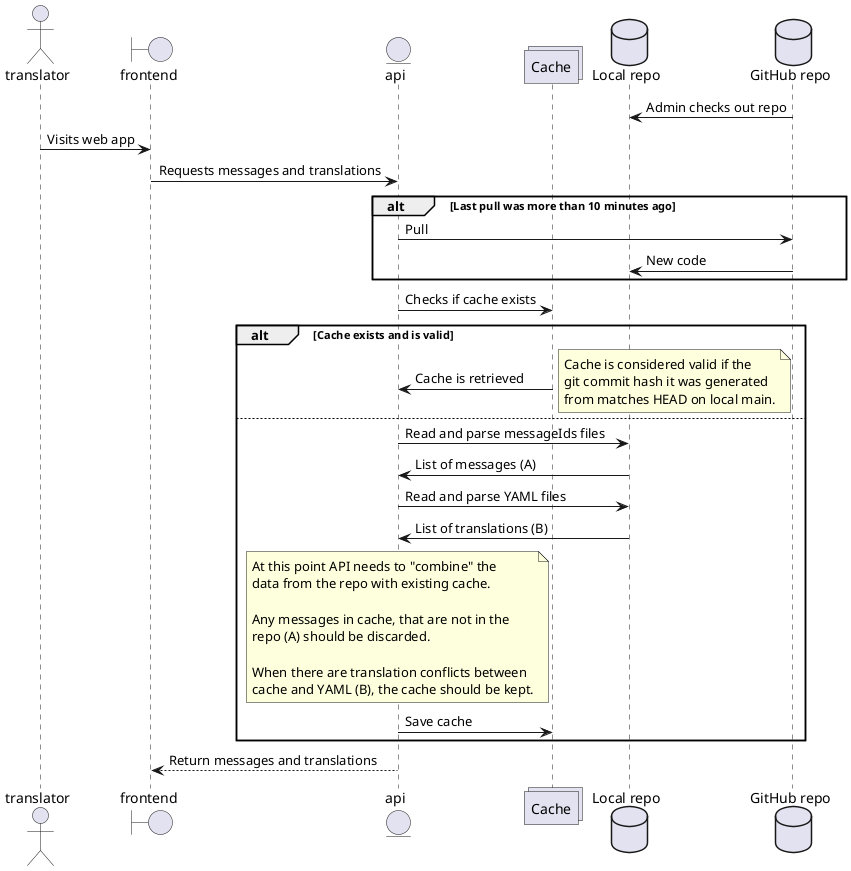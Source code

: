 @startuml caching-logic

actor translator
boundary frontend
entity api
collections "Cache" as cache
database "Local repo" as repo
database "GitHub repo" as github


repo <- github: Admin checks out repo
translator -> frontend: Visits web app
frontend -> api: Requests messages and translations

alt Last pull was more than 10 minutes ago
  api -> github: Pull
  repo <- github: New code
end

api -> cache: Checks if cache exists

alt Cache exists and is valid
  api <- cache: Cache is retrieved
  note right
    Cache is considered valid if the
    git commit hash it was generated
    from matches HEAD on local main.
  end note
else
  api -> repo: Read and parse messageIds files
  api <- repo: List of messages (A)
  api -> repo: Read and parse YAML files
  api <- repo: List of translations (B)
  note over api
    At this point API needs to "combine" the
    data from the repo with existing cache.

    Any messages in cache, that are not in the
    repo (A) should be discarded.

    When there are translation conflicts between
    cache and YAML (B), the cache should be kept.
  end note
  api -> cache: Save cache
end
frontend <-- api: Return messages and translations

@enduml